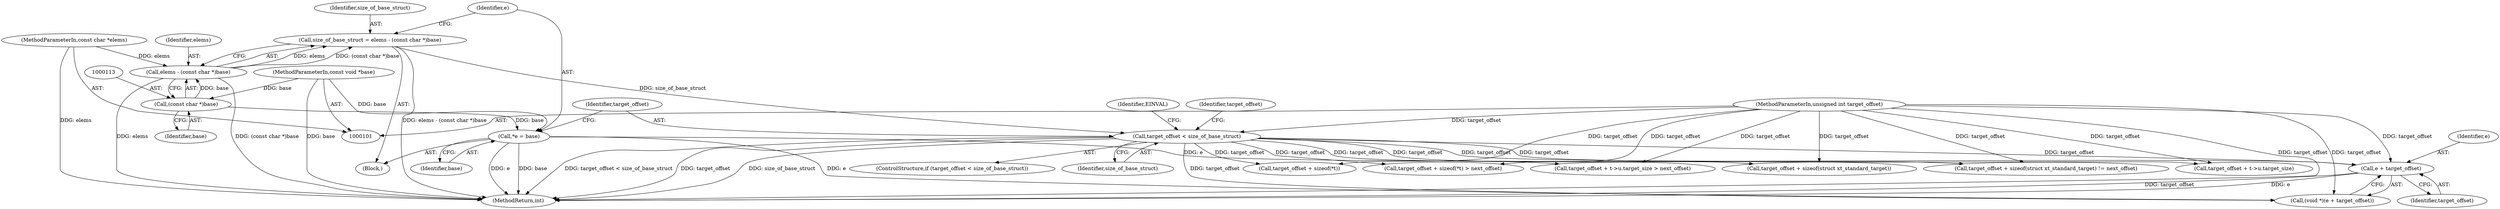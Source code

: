 digraph "0_linux_ce683e5f9d045e5d67d1312a42b359cb2ab2a13c_5@pointer" {
"1000142" [label="(Call,e + target_offset)"];
"1000117" [label="(Call,*e = base)"];
"1000112" [label="(Call,(const char *)base)"];
"1000102" [label="(MethodParameterIn,const void *base)"];
"1000104" [label="(MethodParameterIn,unsigned int target_offset)"];
"1000121" [label="(Call,target_offset < size_of_base_struct)"];
"1000108" [label="(Call,size_of_base_struct = elems - (const char *)base)"];
"1000110" [label="(Call,elems - (const char *)base)"];
"1000103" [label="(MethodParameterIn,const char *elems)"];
"1000120" [label="(ControlStructure,if (target_offset < size_of_base_struct))"];
"1000109" [label="(Identifier,size_of_base_struct)"];
"1000102" [label="(MethodParameterIn,const void *base)"];
"1000121" [label="(Call,target_offset < size_of_base_struct)"];
"1000126" [label="(Identifier,EINVAL)"];
"1000160" [label="(Call,target_offset + t->u.target_size)"];
"1000129" [label="(Call,target_offset + sizeof(*t))"];
"1000184" [label="(Call,target_offset + sizeof(struct xt_standard_target) != next_offset)"];
"1000122" [label="(Identifier,target_offset)"];
"1000118" [label="(Identifier,e)"];
"1000195" [label="(MethodReturn,int)"];
"1000119" [label="(Identifier,base)"];
"1000112" [label="(Call,(const char *)base)"];
"1000114" [label="(Identifier,base)"];
"1000159" [label="(Call,target_offset + t->u.target_size > next_offset)"];
"1000143" [label="(Identifier,e)"];
"1000104" [label="(MethodParameterIn,unsigned int target_offset)"];
"1000106" [label="(Block,)"];
"1000128" [label="(Call,target_offset + sizeof(*t) > next_offset)"];
"1000123" [label="(Identifier,size_of_base_struct)"];
"1000111" [label="(Identifier,elems)"];
"1000140" [label="(Call,(void *)(e + target_offset))"];
"1000108" [label="(Call,size_of_base_struct = elems - (const char *)base)"];
"1000142" [label="(Call,e + target_offset)"];
"1000103" [label="(MethodParameterIn,const char *elems)"];
"1000117" [label="(Call,*e = base)"];
"1000130" [label="(Identifier,target_offset)"];
"1000185" [label="(Call,target_offset + sizeof(struct xt_standard_target))"];
"1000144" [label="(Identifier,target_offset)"];
"1000110" [label="(Call,elems - (const char *)base)"];
"1000142" -> "1000140"  [label="AST: "];
"1000142" -> "1000144"  [label="CFG: "];
"1000143" -> "1000142"  [label="AST: "];
"1000144" -> "1000142"  [label="AST: "];
"1000140" -> "1000142"  [label="CFG: "];
"1000142" -> "1000195"  [label="DDG: target_offset"];
"1000142" -> "1000195"  [label="DDG: e"];
"1000117" -> "1000142"  [label="DDG: e"];
"1000104" -> "1000142"  [label="DDG: target_offset"];
"1000121" -> "1000142"  [label="DDG: target_offset"];
"1000117" -> "1000106"  [label="AST: "];
"1000117" -> "1000119"  [label="CFG: "];
"1000118" -> "1000117"  [label="AST: "];
"1000119" -> "1000117"  [label="AST: "];
"1000122" -> "1000117"  [label="CFG: "];
"1000117" -> "1000195"  [label="DDG: e"];
"1000117" -> "1000195"  [label="DDG: base"];
"1000112" -> "1000117"  [label="DDG: base"];
"1000102" -> "1000117"  [label="DDG: base"];
"1000117" -> "1000140"  [label="DDG: e"];
"1000112" -> "1000110"  [label="AST: "];
"1000112" -> "1000114"  [label="CFG: "];
"1000113" -> "1000112"  [label="AST: "];
"1000114" -> "1000112"  [label="AST: "];
"1000110" -> "1000112"  [label="CFG: "];
"1000112" -> "1000110"  [label="DDG: base"];
"1000102" -> "1000112"  [label="DDG: base"];
"1000102" -> "1000101"  [label="AST: "];
"1000102" -> "1000195"  [label="DDG: base"];
"1000104" -> "1000101"  [label="AST: "];
"1000104" -> "1000195"  [label="DDG: target_offset"];
"1000104" -> "1000121"  [label="DDG: target_offset"];
"1000104" -> "1000128"  [label="DDG: target_offset"];
"1000104" -> "1000129"  [label="DDG: target_offset"];
"1000104" -> "1000140"  [label="DDG: target_offset"];
"1000104" -> "1000159"  [label="DDG: target_offset"];
"1000104" -> "1000160"  [label="DDG: target_offset"];
"1000104" -> "1000184"  [label="DDG: target_offset"];
"1000104" -> "1000185"  [label="DDG: target_offset"];
"1000121" -> "1000120"  [label="AST: "];
"1000121" -> "1000123"  [label="CFG: "];
"1000122" -> "1000121"  [label="AST: "];
"1000123" -> "1000121"  [label="AST: "];
"1000126" -> "1000121"  [label="CFG: "];
"1000130" -> "1000121"  [label="CFG: "];
"1000121" -> "1000195"  [label="DDG: size_of_base_struct"];
"1000121" -> "1000195"  [label="DDG: target_offset < size_of_base_struct"];
"1000121" -> "1000195"  [label="DDG: target_offset"];
"1000108" -> "1000121"  [label="DDG: size_of_base_struct"];
"1000121" -> "1000128"  [label="DDG: target_offset"];
"1000121" -> "1000129"  [label="DDG: target_offset"];
"1000121" -> "1000140"  [label="DDG: target_offset"];
"1000121" -> "1000159"  [label="DDG: target_offset"];
"1000121" -> "1000160"  [label="DDG: target_offset"];
"1000121" -> "1000184"  [label="DDG: target_offset"];
"1000121" -> "1000185"  [label="DDG: target_offset"];
"1000108" -> "1000106"  [label="AST: "];
"1000108" -> "1000110"  [label="CFG: "];
"1000109" -> "1000108"  [label="AST: "];
"1000110" -> "1000108"  [label="AST: "];
"1000118" -> "1000108"  [label="CFG: "];
"1000108" -> "1000195"  [label="DDG: elems - (const char *)base"];
"1000110" -> "1000108"  [label="DDG: elems"];
"1000110" -> "1000108"  [label="DDG: (const char *)base"];
"1000111" -> "1000110"  [label="AST: "];
"1000110" -> "1000195"  [label="DDG: (const char *)base"];
"1000110" -> "1000195"  [label="DDG: elems"];
"1000103" -> "1000110"  [label="DDG: elems"];
"1000103" -> "1000101"  [label="AST: "];
"1000103" -> "1000195"  [label="DDG: elems"];
}
